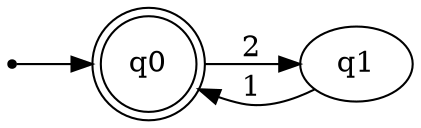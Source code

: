 digraph{

rankdir=LR;
inic[shape=point];

inic->q0;

q0->q1 [label="2"];
q1->q0 [label="1"];

q0[shape=doublecircle];
}